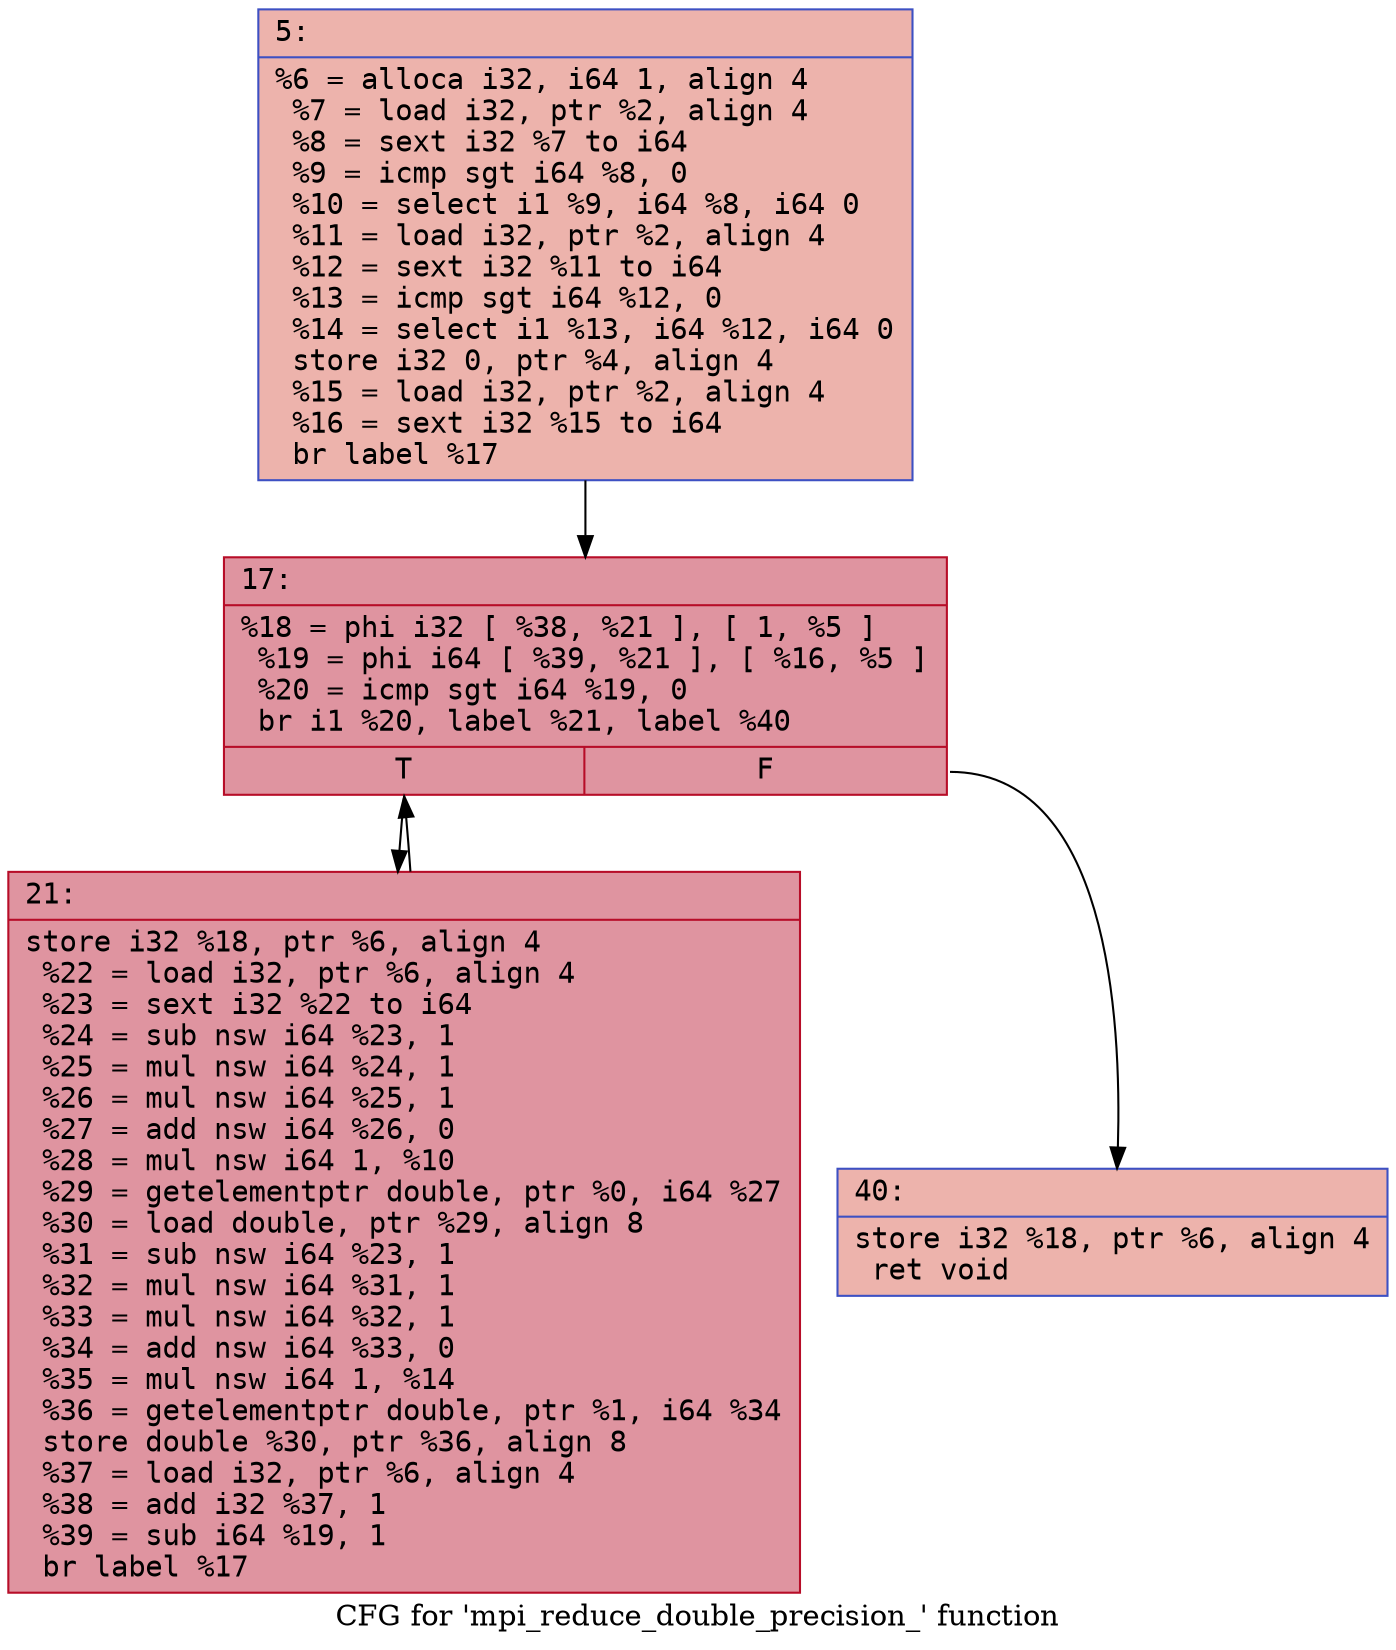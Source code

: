 digraph "CFG for 'mpi_reduce_double_precision_' function" {
	label="CFG for 'mpi_reduce_double_precision_' function";

	Node0x5560a31c9d00 [shape=record,color="#3d50c3ff", style=filled, fillcolor="#d6524470" fontname="Courier",label="{5:\l|  %6 = alloca i32, i64 1, align 4\l  %7 = load i32, ptr %2, align 4\l  %8 = sext i32 %7 to i64\l  %9 = icmp sgt i64 %8, 0\l  %10 = select i1 %9, i64 %8, i64 0\l  %11 = load i32, ptr %2, align 4\l  %12 = sext i32 %11 to i64\l  %13 = icmp sgt i64 %12, 0\l  %14 = select i1 %13, i64 %12, i64 0\l  store i32 0, ptr %4, align 4\l  %15 = load i32, ptr %2, align 4\l  %16 = sext i32 %15 to i64\l  br label %17\l}"];
	Node0x5560a31c9d00 -> Node0x5560a31ca4f0[tooltip="5 -> 17\nProbability 100.00%" ];
	Node0x5560a31ca4f0 [shape=record,color="#b70d28ff", style=filled, fillcolor="#b70d2870" fontname="Courier",label="{17:\l|  %18 = phi i32 [ %38, %21 ], [ 1, %5 ]\l  %19 = phi i64 [ %39, %21 ], [ %16, %5 ]\l  %20 = icmp sgt i64 %19, 0\l  br i1 %20, label %21, label %40\l|{<s0>T|<s1>F}}"];
	Node0x5560a31ca4f0:s0 -> Node0x5560a31ca5b0[tooltip="17 -> 21\nProbability 96.88%" ];
	Node0x5560a31ca4f0:s1 -> Node0x5560a31ca7b0[tooltip="17 -> 40\nProbability 3.12%" ];
	Node0x5560a31ca5b0 [shape=record,color="#b70d28ff", style=filled, fillcolor="#b70d2870" fontname="Courier",label="{21:\l|  store i32 %18, ptr %6, align 4\l  %22 = load i32, ptr %6, align 4\l  %23 = sext i32 %22 to i64\l  %24 = sub nsw i64 %23, 1\l  %25 = mul nsw i64 %24, 1\l  %26 = mul nsw i64 %25, 1\l  %27 = add nsw i64 %26, 0\l  %28 = mul nsw i64 1, %10\l  %29 = getelementptr double, ptr %0, i64 %27\l  %30 = load double, ptr %29, align 8\l  %31 = sub nsw i64 %23, 1\l  %32 = mul nsw i64 %31, 1\l  %33 = mul nsw i64 %32, 1\l  %34 = add nsw i64 %33, 0\l  %35 = mul nsw i64 1, %14\l  %36 = getelementptr double, ptr %1, i64 %34\l  store double %30, ptr %36, align 8\l  %37 = load i32, ptr %6, align 4\l  %38 = add i32 %37, 1\l  %39 = sub i64 %19, 1\l  br label %17\l}"];
	Node0x5560a31ca5b0 -> Node0x5560a31ca4f0[tooltip="21 -> 17\nProbability 100.00%" ];
	Node0x5560a31ca7b0 [shape=record,color="#3d50c3ff", style=filled, fillcolor="#d6524470" fontname="Courier",label="{40:\l|  store i32 %18, ptr %6, align 4\l  ret void\l}"];
}
